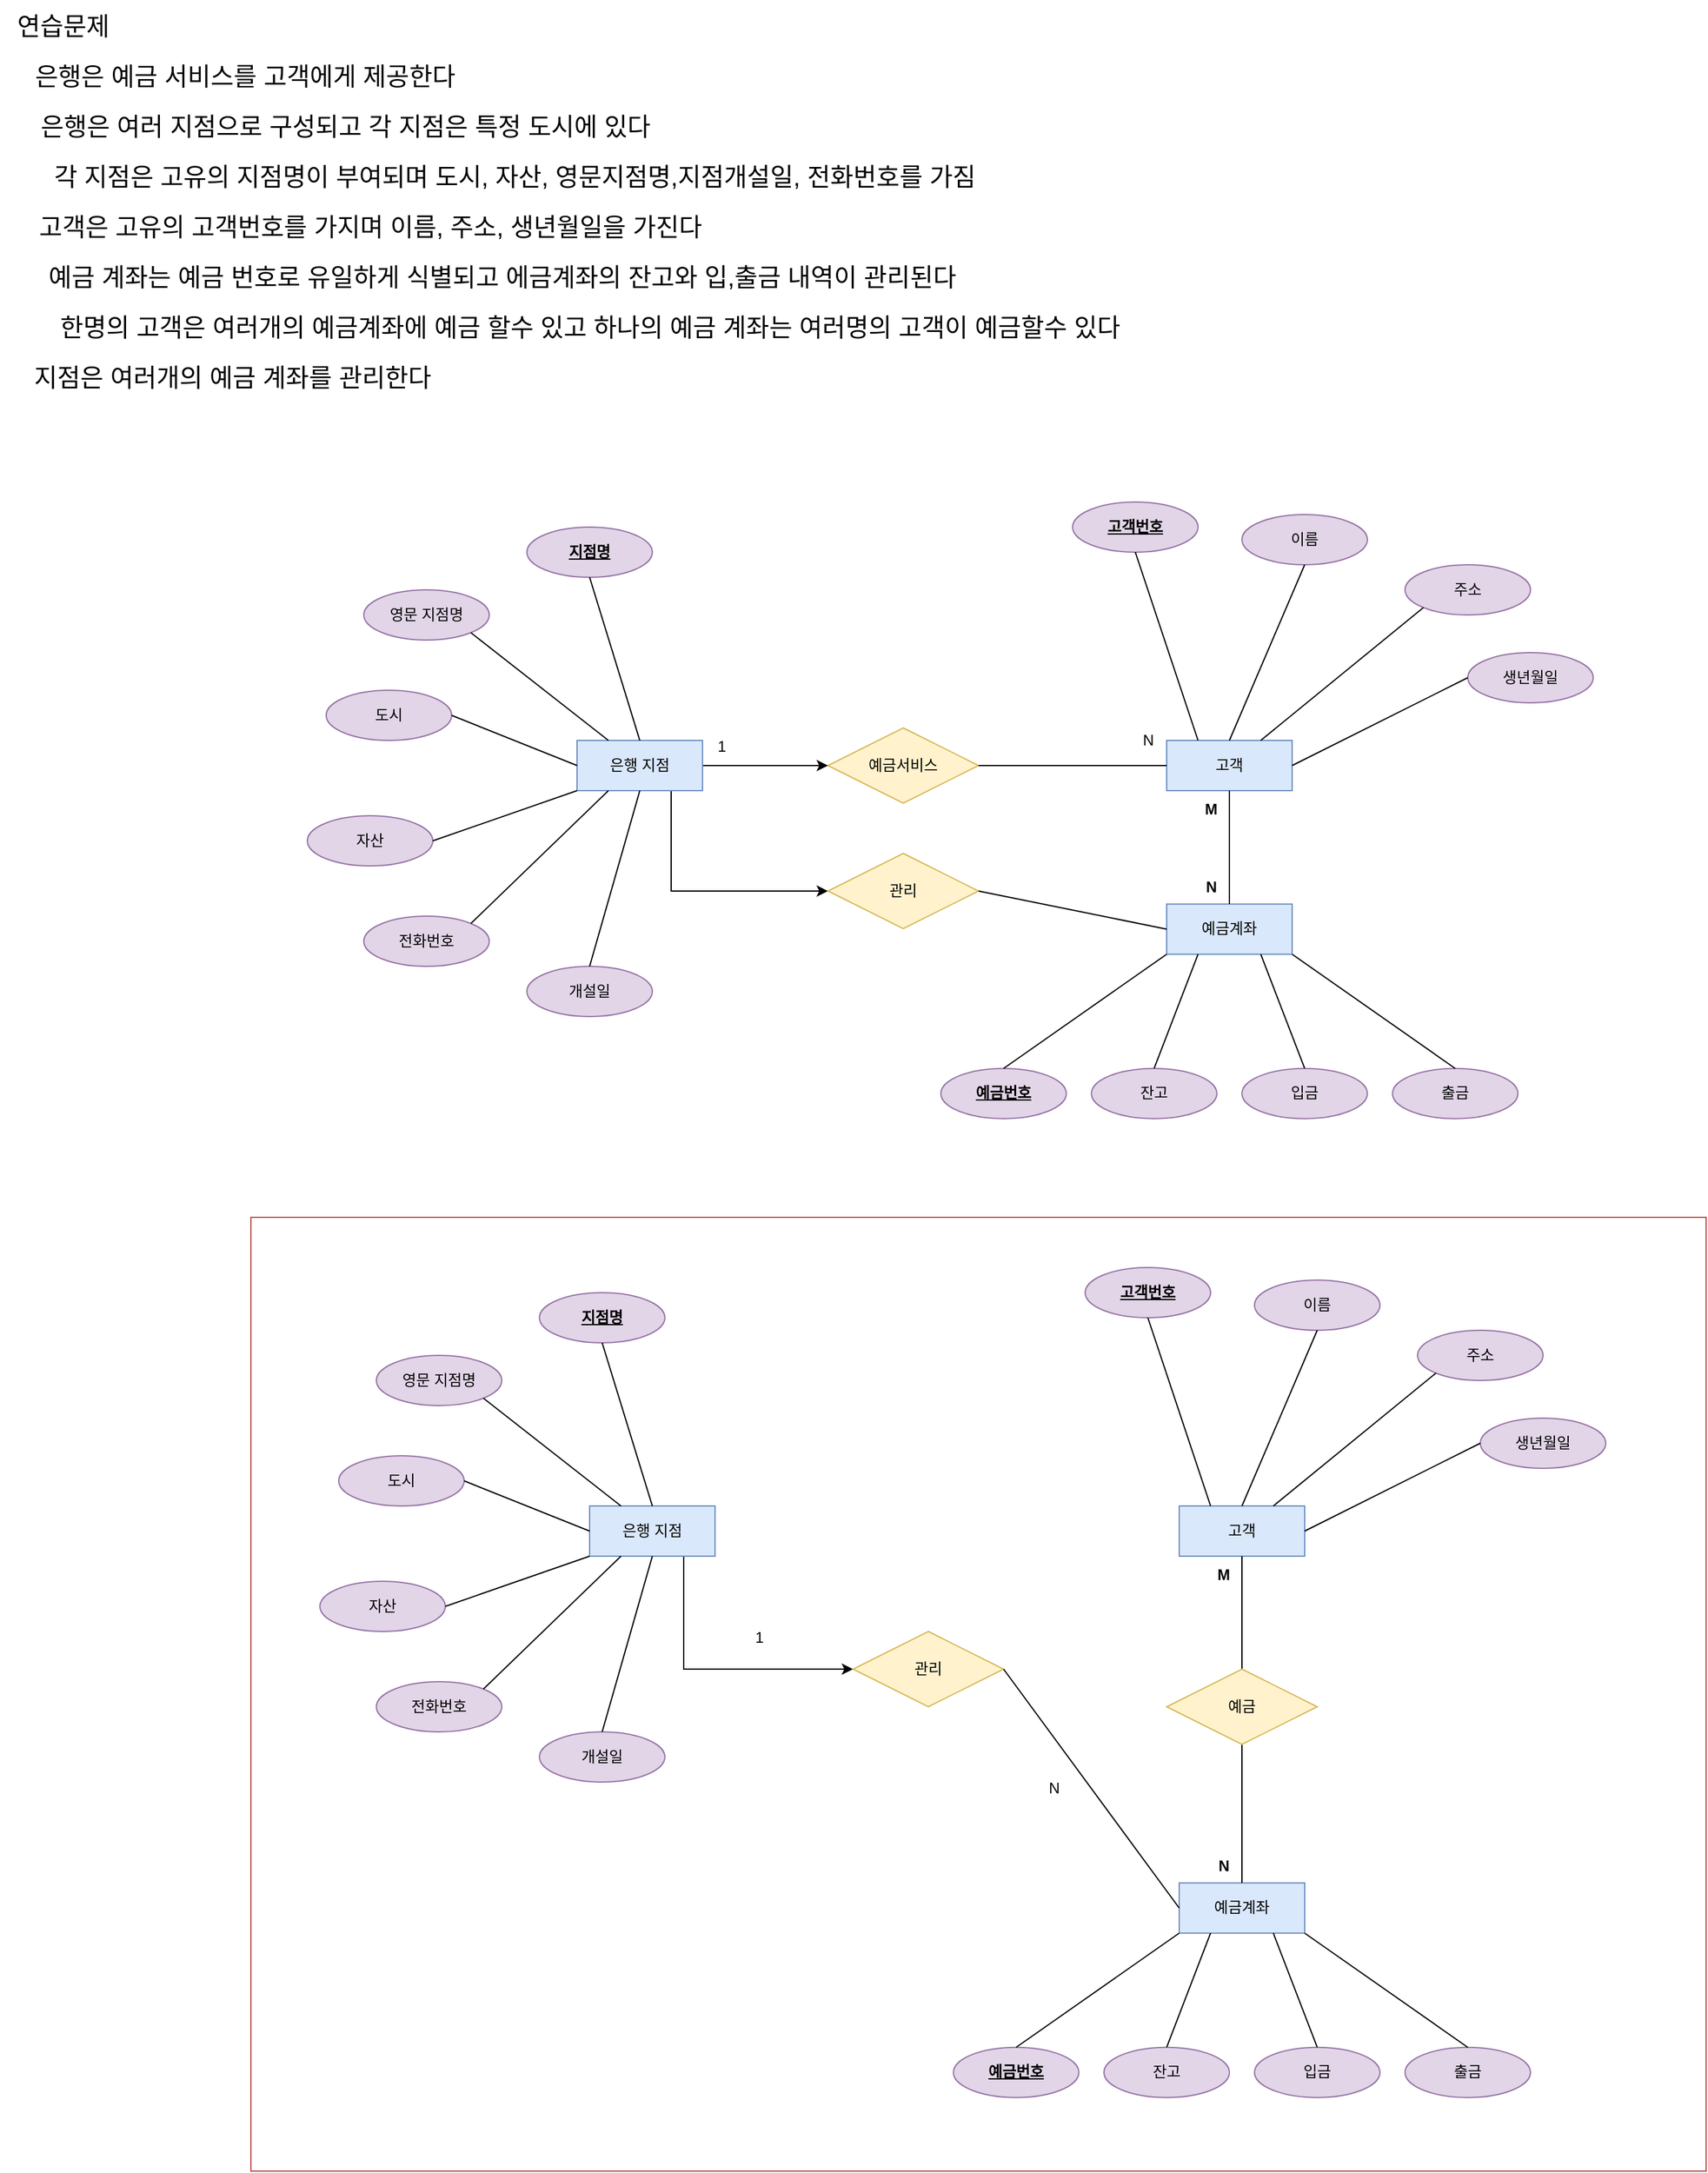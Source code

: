 <mxfile version="20.5.3" type="device"><diagram id="R2lEEEUBdFMjLlhIrx00" name="Page-1"><mxGraphModel dx="1673" dy="896" grid="1" gridSize="10" guides="1" tooltips="1" connect="1" arrows="1" fold="1" page="1" pageScale="1" pageWidth="3300" pageHeight="4681" math="0" shadow="0" extFonts="Permanent Marker^https://fonts.googleapis.com/css?family=Permanent+Marker"><root><mxCell id="0"/><mxCell id="1" parent="0"/><mxCell id="uGulUOJHrD2QQnaA0GOb-1" value="연습문제" style="text;html=1;align=center;verticalAlign=middle;resizable=0;points=[];autosize=1;strokeColor=none;fillColor=none;fontSize=20;" vertex="1" parent="1"><mxGeometry x="80" y="90" width="100" height="40" as="geometry"/></mxCell><mxCell id="uGulUOJHrD2QQnaA0GOb-2" value="은행은 예금 서비스를 고객에게 제공한다" style="text;html=1;align=center;verticalAlign=middle;resizable=0;points=[];autosize=1;strokeColor=none;fillColor=none;fontSize=20;" vertex="1" parent="1"><mxGeometry x="80" y="130" width="390" height="40" as="geometry"/></mxCell><mxCell id="uGulUOJHrD2QQnaA0GOb-3" value="은행은 여러 지점으로 구성되고 각 지점은 특정 도시에 있다" style="text;html=1;align=center;verticalAlign=middle;resizable=0;points=[];autosize=1;strokeColor=none;fillColor=none;fontSize=20;" vertex="1" parent="1"><mxGeometry x="80" y="170" width="550" height="40" as="geometry"/></mxCell><mxCell id="uGulUOJHrD2QQnaA0GOb-4" value="각 지점은 고유의 지점명이 부여되며 도시, 자산, 영문지점명,지점개설일, 전화번호를 가짐" style="text;html=1;align=center;verticalAlign=middle;resizable=0;points=[];autosize=1;strokeColor=none;fillColor=none;fontSize=20;" vertex="1" parent="1"><mxGeometry x="80" y="210" width="820" height="40" as="geometry"/></mxCell><mxCell id="uGulUOJHrD2QQnaA0GOb-5" value="고객은 고유의 고객번호를 가지며 이름, 주소, 생년월일을 가진다" style="text;html=1;align=center;verticalAlign=middle;resizable=0;points=[];autosize=1;strokeColor=none;fillColor=none;fontSize=20;" vertex="1" parent="1"><mxGeometry x="80" y="250" width="590" height="40" as="geometry"/></mxCell><mxCell id="uGulUOJHrD2QQnaA0GOb-6" value="예금 계좌는 예금 번호로 유일하게 식별되고 에금계좌의 잔고와 입,출금 내역이 관리된다" style="text;html=1;align=center;verticalAlign=middle;resizable=0;points=[];autosize=1;strokeColor=none;fillColor=none;fontSize=20;" vertex="1" parent="1"><mxGeometry x="80" y="290" width="800" height="40" as="geometry"/></mxCell><mxCell id="uGulUOJHrD2QQnaA0GOb-7" value="한명의 고객은 여러개의 예금계좌에 예금 할수 있고 하나의 예금 계좌는 여러명의 고객이 예금할수 있다" style="text;html=1;align=center;verticalAlign=middle;resizable=0;points=[];autosize=1;strokeColor=none;fillColor=none;fontSize=20;" vertex="1" parent="1"><mxGeometry x="80" y="330" width="940" height="40" as="geometry"/></mxCell><mxCell id="uGulUOJHrD2QQnaA0GOb-8" value="지점은 여러개의 예금 계좌를 관리한다" style="text;html=1;align=center;verticalAlign=middle;resizable=0;points=[];autosize=1;strokeColor=none;fillColor=none;fontSize=20;" vertex="1" parent="1"><mxGeometry x="80" y="370" width="370" height="40" as="geometry"/></mxCell><mxCell id="uGulUOJHrD2QQnaA0GOb-11" style="edgeStyle=orthogonalEdgeStyle;rounded=0;orthogonalLoop=1;jettySize=auto;html=1;exitX=0.5;exitY=1;exitDx=0;exitDy=0;fillColor=#e1d5e7;strokeColor=#9673a6;" edge="1" parent="1"><mxGeometry relative="1" as="geometry"><mxPoint x="250" y="761" as="sourcePoint"/><mxPoint x="250" y="761" as="targetPoint"/></mxGeometry></mxCell><mxCell id="uGulUOJHrD2QQnaA0GOb-15" value="고객" style="whiteSpace=wrap;html=1;align=center;fillColor=#dae8fc;strokeColor=#6c8ebf;" vertex="1" parent="1"><mxGeometry x="1010" y="680" width="100" height="40" as="geometry"/></mxCell><mxCell id="uGulUOJHrD2QQnaA0GOb-17" value="예금서비스" style="shape=rhombus;perimeter=rhombusPerimeter;whiteSpace=wrap;html=1;align=center;fillColor=#fff2cc;strokeColor=#d6b656;" vertex="1" parent="1"><mxGeometry x="740" y="670" width="120" height="60" as="geometry"/></mxCell><mxCell id="uGulUOJHrD2QQnaA0GOb-79" style="edgeStyle=orthogonalEdgeStyle;rounded=0;orthogonalLoop=1;jettySize=auto;html=1;entryX=0;entryY=0.5;entryDx=0;entryDy=0;" edge="1" parent="1" source="uGulUOJHrD2QQnaA0GOb-19" target="uGulUOJHrD2QQnaA0GOb-17"><mxGeometry relative="1" as="geometry"/></mxCell><mxCell id="uGulUOJHrD2QQnaA0GOb-223" style="edgeStyle=orthogonalEdgeStyle;rounded=0;orthogonalLoop=1;jettySize=auto;html=1;exitX=0.75;exitY=1;exitDx=0;exitDy=0;entryX=0;entryY=0.5;entryDx=0;entryDy=0;" edge="1" parent="1" source="uGulUOJHrD2QQnaA0GOb-19" target="uGulUOJHrD2QQnaA0GOb-224"><mxGeometry relative="1" as="geometry"><mxPoint x="730.059" y="780" as="targetPoint"/></mxGeometry></mxCell><mxCell id="uGulUOJHrD2QQnaA0GOb-19" value="은행 지점" style="whiteSpace=wrap;html=1;align=center;fillColor=#dae8fc;strokeColor=#6c8ebf;" vertex="1" parent="1"><mxGeometry x="540" y="680" width="100" height="40" as="geometry"/></mxCell><mxCell id="uGulUOJHrD2QQnaA0GOb-20" value="&lt;b&gt;지점명&lt;/b&gt;" style="ellipse;whiteSpace=wrap;html=1;align=center;fontStyle=4;fillColor=#e1d5e7;strokeColor=#9673a6;" vertex="1" parent="1"><mxGeometry x="500" y="510" width="100" height="40" as="geometry"/></mxCell><mxCell id="uGulUOJHrD2QQnaA0GOb-21" value="영문 지점명" style="ellipse;whiteSpace=wrap;html=1;align=center;fillColor=#e1d5e7;strokeColor=#9673a6;" vertex="1" parent="1"><mxGeometry x="370" y="560" width="100" height="40" as="geometry"/></mxCell><mxCell id="uGulUOJHrD2QQnaA0GOb-22" value="도시" style="ellipse;whiteSpace=wrap;html=1;align=center;fillColor=#e1d5e7;strokeColor=#9673a6;" vertex="1" parent="1"><mxGeometry x="340" y="640" width="100" height="40" as="geometry"/></mxCell><mxCell id="uGulUOJHrD2QQnaA0GOb-23" value="자산" style="ellipse;whiteSpace=wrap;html=1;align=center;fillColor=#e1d5e7;strokeColor=#9673a6;" vertex="1" parent="1"><mxGeometry x="325" y="740" width="100" height="40" as="geometry"/></mxCell><mxCell id="uGulUOJHrD2QQnaA0GOb-24" value="개설일" style="ellipse;whiteSpace=wrap;html=1;align=center;fillColor=#e1d5e7;strokeColor=#9673a6;" vertex="1" parent="1"><mxGeometry x="500" y="860" width="100" height="40" as="geometry"/></mxCell><mxCell id="uGulUOJHrD2QQnaA0GOb-25" value="전화번호" style="ellipse;whiteSpace=wrap;html=1;align=center;fillColor=#e1d5e7;strokeColor=#9673a6;" vertex="1" parent="1"><mxGeometry x="370" y="820" width="100" height="40" as="geometry"/></mxCell><mxCell id="uGulUOJHrD2QQnaA0GOb-28" value="" style="endArrow=none;html=1;rounded=0;entryX=0.5;entryY=0;entryDx=0;entryDy=0;exitX=0.5;exitY=1;exitDx=0;exitDy=0;" edge="1" parent="1" source="uGulUOJHrD2QQnaA0GOb-20" target="uGulUOJHrD2QQnaA0GOb-19"><mxGeometry relative="1" as="geometry"><mxPoint x="470" y="481" as="sourcePoint"/><mxPoint x="630" y="481" as="targetPoint"/></mxGeometry></mxCell><mxCell id="uGulUOJHrD2QQnaA0GOb-29" value="" style="endArrow=none;html=1;rounded=0;exitX=1;exitY=1;exitDx=0;exitDy=0;entryX=0.25;entryY=0;entryDx=0;entryDy=0;" edge="1" parent="1" source="uGulUOJHrD2QQnaA0GOb-21" target="uGulUOJHrD2QQnaA0GOb-19"><mxGeometry relative="1" as="geometry"><mxPoint x="325" y="561" as="sourcePoint"/><mxPoint x="480" y="680" as="targetPoint"/></mxGeometry></mxCell><mxCell id="uGulUOJHrD2QQnaA0GOb-34" value="" style="endArrow=none;html=1;rounded=0;exitX=1;exitY=0.5;exitDx=0;exitDy=0;entryX=0;entryY=0.5;entryDx=0;entryDy=0;" edge="1" parent="1" source="uGulUOJHrD2QQnaA0GOb-22" target="uGulUOJHrD2QQnaA0GOb-19"><mxGeometry relative="1" as="geometry"><mxPoint x="435" y="561" as="sourcePoint"/><mxPoint x="575" y="671" as="targetPoint"/></mxGeometry></mxCell><mxCell id="uGulUOJHrD2QQnaA0GOb-35" value="" style="endArrow=none;html=1;rounded=0;exitX=1;exitY=0;exitDx=0;exitDy=0;entryX=0.25;entryY=1;entryDx=0;entryDy=0;" edge="1" parent="1" source="uGulUOJHrD2QQnaA0GOb-25" target="uGulUOJHrD2QQnaA0GOb-19"><mxGeometry relative="1" as="geometry"><mxPoint x="445" y="571" as="sourcePoint"/><mxPoint x="585" y="681" as="targetPoint"/></mxGeometry></mxCell><mxCell id="uGulUOJHrD2QQnaA0GOb-36" value="" style="endArrow=none;html=1;rounded=0;exitX=1;exitY=0.5;exitDx=0;exitDy=0;entryX=0;entryY=1;entryDx=0;entryDy=0;" edge="1" parent="1" source="uGulUOJHrD2QQnaA0GOb-23" target="uGulUOJHrD2QQnaA0GOb-19"><mxGeometry relative="1" as="geometry"><mxPoint x="455" y="581" as="sourcePoint"/><mxPoint x="595" y="691" as="targetPoint"/></mxGeometry></mxCell><mxCell id="uGulUOJHrD2QQnaA0GOb-37" value="" style="endArrow=none;html=1;rounded=0;exitX=0.5;exitY=0;exitDx=0;exitDy=0;entryX=0.5;entryY=1;entryDx=0;entryDy=0;" edge="1" parent="1" source="uGulUOJHrD2QQnaA0GOb-24" target="uGulUOJHrD2QQnaA0GOb-19"><mxGeometry relative="1" as="geometry"><mxPoint x="465" y="591" as="sourcePoint"/><mxPoint x="605" y="701" as="targetPoint"/></mxGeometry></mxCell><mxCell id="uGulUOJHrD2QQnaA0GOb-38" value="&lt;b&gt;고객번호&lt;/b&gt;" style="ellipse;whiteSpace=wrap;html=1;align=center;fontStyle=4;fillColor=#e1d5e7;strokeColor=#9673a6;" vertex="1" parent="1"><mxGeometry x="935" y="490" width="100" height="40" as="geometry"/></mxCell><mxCell id="uGulUOJHrD2QQnaA0GOb-39" value="이름" style="ellipse;whiteSpace=wrap;html=1;align=center;fillColor=#e1d5e7;strokeColor=#9673a6;" vertex="1" parent="1"><mxGeometry x="1070" y="500" width="100" height="40" as="geometry"/></mxCell><mxCell id="uGulUOJHrD2QQnaA0GOb-40" value="주소" style="ellipse;whiteSpace=wrap;html=1;align=center;fillColor=#e1d5e7;strokeColor=#9673a6;" vertex="1" parent="1"><mxGeometry x="1200" y="540" width="100" height="40" as="geometry"/></mxCell><mxCell id="uGulUOJHrD2QQnaA0GOb-41" value="생년월일" style="ellipse;whiteSpace=wrap;html=1;align=center;fillColor=#e1d5e7;strokeColor=#9673a6;" vertex="1" parent="1"><mxGeometry x="1250" y="610" width="100" height="40" as="geometry"/></mxCell><mxCell id="uGulUOJHrD2QQnaA0GOb-45" value="" style="endArrow=none;html=1;rounded=0;entryX=0.5;entryY=1;entryDx=0;entryDy=0;exitX=0.25;exitY=0;exitDx=0;exitDy=0;" edge="1" parent="1" source="uGulUOJHrD2QQnaA0GOb-15" target="uGulUOJHrD2QQnaA0GOb-38"><mxGeometry width="50" height="50" relative="1" as="geometry"><mxPoint x="680" y="710" as="sourcePoint"/><mxPoint x="860" y="560" as="targetPoint"/></mxGeometry></mxCell><mxCell id="uGulUOJHrD2QQnaA0GOb-46" value="" style="endArrow=none;html=1;rounded=0;entryX=0;entryY=0.5;entryDx=0;entryDy=0;exitX=1;exitY=0.5;exitDx=0;exitDy=0;" edge="1" parent="1" source="uGulUOJHrD2QQnaA0GOb-15" target="uGulUOJHrD2QQnaA0GOb-41"><mxGeometry width="50" height="50" relative="1" as="geometry"><mxPoint x="1045.0" y="690" as="sourcePoint"/><mxPoint x="870.0" y="530" as="targetPoint"/></mxGeometry></mxCell><mxCell id="uGulUOJHrD2QQnaA0GOb-47" value="" style="endArrow=none;html=1;rounded=0;entryX=0;entryY=1;entryDx=0;entryDy=0;exitX=0.75;exitY=0;exitDx=0;exitDy=0;" edge="1" parent="1" source="uGulUOJHrD2QQnaA0GOb-15" target="uGulUOJHrD2QQnaA0GOb-40"><mxGeometry width="50" height="50" relative="1" as="geometry"><mxPoint x="1055.0" y="700" as="sourcePoint"/><mxPoint x="880.0" y="540" as="targetPoint"/></mxGeometry></mxCell><mxCell id="uGulUOJHrD2QQnaA0GOb-48" value="" style="endArrow=none;html=1;rounded=0;entryX=0.5;entryY=1;entryDx=0;entryDy=0;exitX=0.5;exitY=0;exitDx=0;exitDy=0;" edge="1" parent="1" source="uGulUOJHrD2QQnaA0GOb-15" target="uGulUOJHrD2QQnaA0GOb-39"><mxGeometry width="50" height="50" relative="1" as="geometry"><mxPoint x="1065.0" y="710" as="sourcePoint"/><mxPoint x="890.0" y="550" as="targetPoint"/></mxGeometry></mxCell><mxCell id="uGulUOJHrD2QQnaA0GOb-49" value="예금계좌" style="whiteSpace=wrap;html=1;align=center;fillColor=#dae8fc;strokeColor=#6c8ebf;" vertex="1" parent="1"><mxGeometry x="1010" y="810.36" width="100" height="40" as="geometry"/></mxCell><mxCell id="uGulUOJHrD2QQnaA0GOb-50" value="&lt;b&gt;예금번호&lt;/b&gt;" style="ellipse;whiteSpace=wrap;html=1;align=center;fontStyle=4;fillColor=#e1d5e7;strokeColor=#9673a6;" vertex="1" parent="1"><mxGeometry x="830" y="941.36" width="100" height="40" as="geometry"/></mxCell><mxCell id="uGulUOJHrD2QQnaA0GOb-52" value="잔고" style="ellipse;whiteSpace=wrap;html=1;align=center;fillColor=#e1d5e7;strokeColor=#9673a6;" vertex="1" parent="1"><mxGeometry x="950" y="941.36" width="100" height="40" as="geometry"/></mxCell><mxCell id="uGulUOJHrD2QQnaA0GOb-53" value="입금" style="ellipse;whiteSpace=wrap;html=1;align=center;fillColor=#e1d5e7;strokeColor=#9673a6;" vertex="1" parent="1"><mxGeometry x="1070" y="941.36" width="100" height="40" as="geometry"/></mxCell><mxCell id="uGulUOJHrD2QQnaA0GOb-54" value="출금" style="ellipse;whiteSpace=wrap;html=1;align=center;fillColor=#e1d5e7;strokeColor=#9673a6;" vertex="1" parent="1"><mxGeometry x="1190" y="941.36" width="100" height="40" as="geometry"/></mxCell><mxCell id="uGulUOJHrD2QQnaA0GOb-55" value="" style="endArrow=none;html=1;rounded=0;entryX=0;entryY=1;entryDx=0;entryDy=0;exitX=0.5;exitY=0;exitDx=0;exitDy=0;" edge="1" parent="1" source="uGulUOJHrD2QQnaA0GOb-50" target="uGulUOJHrD2QQnaA0GOb-49"><mxGeometry relative="1" as="geometry"><mxPoint x="620" y="711.36" as="sourcePoint"/><mxPoint x="780" y="711.36" as="targetPoint"/></mxGeometry></mxCell><mxCell id="uGulUOJHrD2QQnaA0GOb-56" value="" style="endArrow=none;html=1;rounded=0;entryX=0.25;entryY=1;entryDx=0;entryDy=0;exitX=0.5;exitY=0;exitDx=0;exitDy=0;" edge="1" parent="1" source="uGulUOJHrD2QQnaA0GOb-52" target="uGulUOJHrD2QQnaA0GOb-49"><mxGeometry relative="1" as="geometry"><mxPoint x="890.0" y="951.36" as="sourcePoint"/><mxPoint x="1020.0" y="860.36" as="targetPoint"/></mxGeometry></mxCell><mxCell id="uGulUOJHrD2QQnaA0GOb-57" value="" style="endArrow=none;html=1;rounded=0;entryX=0.75;entryY=1;entryDx=0;entryDy=0;exitX=0.5;exitY=0;exitDx=0;exitDy=0;" edge="1" parent="1" source="uGulUOJHrD2QQnaA0GOb-53" target="uGulUOJHrD2QQnaA0GOb-49"><mxGeometry relative="1" as="geometry"><mxPoint x="1010.0" y="951.36" as="sourcePoint"/><mxPoint x="1045.0" y="860.36" as="targetPoint"/></mxGeometry></mxCell><mxCell id="uGulUOJHrD2QQnaA0GOb-58" value="" style="endArrow=none;html=1;rounded=0;entryX=1;entryY=1;entryDx=0;entryDy=0;exitX=0.5;exitY=0;exitDx=0;exitDy=0;" edge="1" parent="1" source="uGulUOJHrD2QQnaA0GOb-54" target="uGulUOJHrD2QQnaA0GOb-49"><mxGeometry relative="1" as="geometry"><mxPoint x="1130.0" y="951.36" as="sourcePoint"/><mxPoint x="1095.0" y="860.36" as="targetPoint"/></mxGeometry></mxCell><mxCell id="uGulUOJHrD2QQnaA0GOb-59" value="" style="endArrow=none;html=1;rounded=0;entryX=0.5;entryY=0;entryDx=0;entryDy=0;exitX=0.5;exitY=1;exitDx=0;exitDy=0;" edge="1" parent="1" source="uGulUOJHrD2QQnaA0GOb-15" target="uGulUOJHrD2QQnaA0GOb-49"><mxGeometry relative="1" as="geometry"><mxPoint x="620" y="560" as="sourcePoint"/><mxPoint x="780" y="560" as="targetPoint"/></mxGeometry></mxCell><mxCell id="uGulUOJHrD2QQnaA0GOb-60" value="N" style="resizable=0;html=1;align=right;verticalAlign=bottom;fontStyle=1" connectable="0" vertex="1" parent="uGulUOJHrD2QQnaA0GOb-59"><mxGeometry x="1" relative="1" as="geometry"><mxPoint x="-10" y="-5" as="offset"/></mxGeometry></mxCell><mxCell id="uGulUOJHrD2QQnaA0GOb-61" value="&lt;b&gt;M&lt;/b&gt;" style="text;html=1;align=center;verticalAlign=middle;resizable=0;points=[];autosize=1;strokeColor=none;fillColor=none;" vertex="1" parent="1"><mxGeometry x="1030" y="720" width="30" height="30" as="geometry"/></mxCell><mxCell id="uGulUOJHrD2QQnaA0GOb-63" value="" style="endArrow=none;html=1;rounded=0;entryX=0;entryY=0.5;entryDx=0;entryDy=0;exitX=1;exitY=0.5;exitDx=0;exitDy=0;" edge="1" parent="1" source="uGulUOJHrD2QQnaA0GOb-17" target="uGulUOJHrD2QQnaA0GOb-15"><mxGeometry relative="1" as="geometry"><mxPoint x="640" y="590" as="sourcePoint"/><mxPoint x="800" y="590" as="targetPoint"/></mxGeometry></mxCell><mxCell id="uGulUOJHrD2QQnaA0GOb-224" value="관리" style="shape=rhombus;perimeter=rhombusPerimeter;whiteSpace=wrap;html=1;align=center;fillColor=#fff2cc;strokeColor=#d6b656;" vertex="1" parent="1"><mxGeometry x="740" y="770" width="120" height="60" as="geometry"/></mxCell><mxCell id="uGulUOJHrD2QQnaA0GOb-225" value="" style="endArrow=none;html=1;rounded=0;entryX=0;entryY=0.5;entryDx=0;entryDy=0;exitX=1;exitY=0.5;exitDx=0;exitDy=0;" edge="1" parent="1" source="uGulUOJHrD2QQnaA0GOb-224" target="uGulUOJHrD2QQnaA0GOb-49"><mxGeometry relative="1" as="geometry"><mxPoint x="870.0" y="710" as="sourcePoint"/><mxPoint x="1020.0" y="710" as="targetPoint"/></mxGeometry></mxCell><mxCell id="uGulUOJHrD2QQnaA0GOb-226" value="1" style="text;html=1;align=center;verticalAlign=middle;resizable=0;points=[];autosize=1;strokeColor=none;fillColor=none;" vertex="1" parent="1"><mxGeometry x="640" y="670" width="30" height="30" as="geometry"/></mxCell><mxCell id="uGulUOJHrD2QQnaA0GOb-227" value="N" style="text;html=1;align=center;verticalAlign=middle;resizable=0;points=[];autosize=1;strokeColor=none;fillColor=none;" vertex="1" parent="1"><mxGeometry x="980" y="665" width="30" height="30" as="geometry"/></mxCell><mxCell id="uGulUOJHrD2QQnaA0GOb-228" style="edgeStyle=orthogonalEdgeStyle;rounded=0;orthogonalLoop=1;jettySize=auto;html=1;exitX=0.5;exitY=1;exitDx=0;exitDy=0;fillColor=#e1d5e7;strokeColor=#9673a6;" edge="1" parent="1"><mxGeometry relative="1" as="geometry"><mxPoint x="260" y="1371" as="sourcePoint"/><mxPoint x="260" y="1371" as="targetPoint"/></mxGeometry></mxCell><mxCell id="uGulUOJHrD2QQnaA0GOb-229" value="고객" style="whiteSpace=wrap;html=1;align=center;fillColor=#dae8fc;strokeColor=#6c8ebf;" vertex="1" parent="1"><mxGeometry x="1020" y="1290" width="100" height="40" as="geometry"/></mxCell><mxCell id="uGulUOJHrD2QQnaA0GOb-232" style="edgeStyle=orthogonalEdgeStyle;rounded=0;orthogonalLoop=1;jettySize=auto;html=1;exitX=0.75;exitY=1;exitDx=0;exitDy=0;entryX=0;entryY=0.5;entryDx=0;entryDy=0;" edge="1" parent="1" source="uGulUOJHrD2QQnaA0GOb-233" target="uGulUOJHrD2QQnaA0GOb-267"><mxGeometry relative="1" as="geometry"><mxPoint x="740.059" y="1390" as="targetPoint"/></mxGeometry></mxCell><mxCell id="uGulUOJHrD2QQnaA0GOb-233" value="은행 지점" style="whiteSpace=wrap;html=1;align=center;fillColor=#dae8fc;strokeColor=#6c8ebf;" vertex="1" parent="1"><mxGeometry x="550" y="1290" width="100" height="40" as="geometry"/></mxCell><mxCell id="uGulUOJHrD2QQnaA0GOb-234" value="&lt;b&gt;지점명&lt;/b&gt;" style="ellipse;whiteSpace=wrap;html=1;align=center;fontStyle=4;fillColor=#e1d5e7;strokeColor=#9673a6;" vertex="1" parent="1"><mxGeometry x="510" y="1120" width="100" height="40" as="geometry"/></mxCell><mxCell id="uGulUOJHrD2QQnaA0GOb-235" value="영문 지점명" style="ellipse;whiteSpace=wrap;html=1;align=center;fillColor=#e1d5e7;strokeColor=#9673a6;" vertex="1" parent="1"><mxGeometry x="380" y="1170" width="100" height="40" as="geometry"/></mxCell><mxCell id="uGulUOJHrD2QQnaA0GOb-236" value="도시" style="ellipse;whiteSpace=wrap;html=1;align=center;fillColor=#e1d5e7;strokeColor=#9673a6;" vertex="1" parent="1"><mxGeometry x="350" y="1250" width="100" height="40" as="geometry"/></mxCell><mxCell id="uGulUOJHrD2QQnaA0GOb-237" value="자산" style="ellipse;whiteSpace=wrap;html=1;align=center;fillColor=#e1d5e7;strokeColor=#9673a6;" vertex="1" parent="1"><mxGeometry x="335" y="1350" width="100" height="40" as="geometry"/></mxCell><mxCell id="uGulUOJHrD2QQnaA0GOb-238" value="개설일" style="ellipse;whiteSpace=wrap;html=1;align=center;fillColor=#e1d5e7;strokeColor=#9673a6;" vertex="1" parent="1"><mxGeometry x="510" y="1470" width="100" height="40" as="geometry"/></mxCell><mxCell id="uGulUOJHrD2QQnaA0GOb-239" value="전화번호" style="ellipse;whiteSpace=wrap;html=1;align=center;fillColor=#e1d5e7;strokeColor=#9673a6;" vertex="1" parent="1"><mxGeometry x="380" y="1430" width="100" height="40" as="geometry"/></mxCell><mxCell id="uGulUOJHrD2QQnaA0GOb-240" value="" style="endArrow=none;html=1;rounded=0;entryX=0.5;entryY=0;entryDx=0;entryDy=0;exitX=0.5;exitY=1;exitDx=0;exitDy=0;" edge="1" parent="1" source="uGulUOJHrD2QQnaA0GOb-234" target="uGulUOJHrD2QQnaA0GOb-233"><mxGeometry relative="1" as="geometry"><mxPoint x="480" y="1091" as="sourcePoint"/><mxPoint x="640" y="1091" as="targetPoint"/></mxGeometry></mxCell><mxCell id="uGulUOJHrD2QQnaA0GOb-241" value="" style="endArrow=none;html=1;rounded=0;exitX=1;exitY=1;exitDx=0;exitDy=0;entryX=0.25;entryY=0;entryDx=0;entryDy=0;" edge="1" parent="1" source="uGulUOJHrD2QQnaA0GOb-235" target="uGulUOJHrD2QQnaA0GOb-233"><mxGeometry relative="1" as="geometry"><mxPoint x="335" y="1171" as="sourcePoint"/><mxPoint x="490" y="1290" as="targetPoint"/></mxGeometry></mxCell><mxCell id="uGulUOJHrD2QQnaA0GOb-242" value="" style="endArrow=none;html=1;rounded=0;exitX=1;exitY=0.5;exitDx=0;exitDy=0;entryX=0;entryY=0.5;entryDx=0;entryDy=0;" edge="1" parent="1" source="uGulUOJHrD2QQnaA0GOb-236" target="uGulUOJHrD2QQnaA0GOb-233"><mxGeometry relative="1" as="geometry"><mxPoint x="445" y="1171" as="sourcePoint"/><mxPoint x="585" y="1281" as="targetPoint"/></mxGeometry></mxCell><mxCell id="uGulUOJHrD2QQnaA0GOb-243" value="" style="endArrow=none;html=1;rounded=0;exitX=1;exitY=0;exitDx=0;exitDy=0;entryX=0.25;entryY=1;entryDx=0;entryDy=0;" edge="1" parent="1" source="uGulUOJHrD2QQnaA0GOb-239" target="uGulUOJHrD2QQnaA0GOb-233"><mxGeometry relative="1" as="geometry"><mxPoint x="455" y="1181" as="sourcePoint"/><mxPoint x="595" y="1291" as="targetPoint"/></mxGeometry></mxCell><mxCell id="uGulUOJHrD2QQnaA0GOb-244" value="" style="endArrow=none;html=1;rounded=0;exitX=1;exitY=0.5;exitDx=0;exitDy=0;entryX=0;entryY=1;entryDx=0;entryDy=0;" edge="1" parent="1" source="uGulUOJHrD2QQnaA0GOb-237" target="uGulUOJHrD2QQnaA0GOb-233"><mxGeometry relative="1" as="geometry"><mxPoint x="465" y="1191" as="sourcePoint"/><mxPoint x="605" y="1301" as="targetPoint"/></mxGeometry></mxCell><mxCell id="uGulUOJHrD2QQnaA0GOb-245" value="" style="endArrow=none;html=1;rounded=0;exitX=0.5;exitY=0;exitDx=0;exitDy=0;entryX=0.5;entryY=1;entryDx=0;entryDy=0;" edge="1" parent="1" source="uGulUOJHrD2QQnaA0GOb-238" target="uGulUOJHrD2QQnaA0GOb-233"><mxGeometry relative="1" as="geometry"><mxPoint x="475" y="1201" as="sourcePoint"/><mxPoint x="615" y="1311" as="targetPoint"/></mxGeometry></mxCell><mxCell id="uGulUOJHrD2QQnaA0GOb-246" value="&lt;b&gt;고객번호&lt;/b&gt;" style="ellipse;whiteSpace=wrap;html=1;align=center;fontStyle=4;fillColor=#e1d5e7;strokeColor=#9673a6;" vertex="1" parent="1"><mxGeometry x="945" y="1100" width="100" height="40" as="geometry"/></mxCell><mxCell id="uGulUOJHrD2QQnaA0GOb-247" value="이름" style="ellipse;whiteSpace=wrap;html=1;align=center;fillColor=#e1d5e7;strokeColor=#9673a6;" vertex="1" parent="1"><mxGeometry x="1080" y="1110" width="100" height="40" as="geometry"/></mxCell><mxCell id="uGulUOJHrD2QQnaA0GOb-248" value="주소" style="ellipse;whiteSpace=wrap;html=1;align=center;fillColor=#e1d5e7;strokeColor=#9673a6;" vertex="1" parent="1"><mxGeometry x="1210" y="1150" width="100" height="40" as="geometry"/></mxCell><mxCell id="uGulUOJHrD2QQnaA0GOb-249" value="생년월일" style="ellipse;whiteSpace=wrap;html=1;align=center;fillColor=#e1d5e7;strokeColor=#9673a6;" vertex="1" parent="1"><mxGeometry x="1260" y="1220" width="100" height="40" as="geometry"/></mxCell><mxCell id="uGulUOJHrD2QQnaA0GOb-250" value="" style="endArrow=none;html=1;rounded=0;entryX=0.5;entryY=1;entryDx=0;entryDy=0;exitX=0.25;exitY=0;exitDx=0;exitDy=0;" edge="1" parent="1" source="uGulUOJHrD2QQnaA0GOb-229" target="uGulUOJHrD2QQnaA0GOb-246"><mxGeometry width="50" height="50" relative="1" as="geometry"><mxPoint x="690" y="1320" as="sourcePoint"/><mxPoint x="870" y="1170" as="targetPoint"/></mxGeometry></mxCell><mxCell id="uGulUOJHrD2QQnaA0GOb-251" value="" style="endArrow=none;html=1;rounded=0;entryX=0;entryY=0.5;entryDx=0;entryDy=0;exitX=1;exitY=0.5;exitDx=0;exitDy=0;" edge="1" parent="1" source="uGulUOJHrD2QQnaA0GOb-229" target="uGulUOJHrD2QQnaA0GOb-249"><mxGeometry width="50" height="50" relative="1" as="geometry"><mxPoint x="1055.0" y="1300" as="sourcePoint"/><mxPoint x="880.0" y="1140" as="targetPoint"/></mxGeometry></mxCell><mxCell id="uGulUOJHrD2QQnaA0GOb-252" value="" style="endArrow=none;html=1;rounded=0;entryX=0;entryY=1;entryDx=0;entryDy=0;exitX=0.75;exitY=0;exitDx=0;exitDy=0;" edge="1" parent="1" source="uGulUOJHrD2QQnaA0GOb-229" target="uGulUOJHrD2QQnaA0GOb-248"><mxGeometry width="50" height="50" relative="1" as="geometry"><mxPoint x="1065.0" y="1310" as="sourcePoint"/><mxPoint x="890.0" y="1150" as="targetPoint"/></mxGeometry></mxCell><mxCell id="uGulUOJHrD2QQnaA0GOb-253" value="" style="endArrow=none;html=1;rounded=0;entryX=0.5;entryY=1;entryDx=0;entryDy=0;exitX=0.5;exitY=0;exitDx=0;exitDy=0;" edge="1" parent="1" source="uGulUOJHrD2QQnaA0GOb-229" target="uGulUOJHrD2QQnaA0GOb-247"><mxGeometry width="50" height="50" relative="1" as="geometry"><mxPoint x="1075.0" y="1320" as="sourcePoint"/><mxPoint x="900.0" y="1160" as="targetPoint"/></mxGeometry></mxCell><mxCell id="uGulUOJHrD2QQnaA0GOb-254" value="예금계좌" style="whiteSpace=wrap;html=1;align=center;fillColor=#dae8fc;strokeColor=#6c8ebf;" vertex="1" parent="1"><mxGeometry x="1020" y="1590.36" width="100" height="40" as="geometry"/></mxCell><mxCell id="uGulUOJHrD2QQnaA0GOb-255" value="&lt;b&gt;예금번호&lt;/b&gt;" style="ellipse;whiteSpace=wrap;html=1;align=center;fontStyle=4;fillColor=#e1d5e7;strokeColor=#9673a6;" vertex="1" parent="1"><mxGeometry x="840" y="1721.36" width="100" height="40" as="geometry"/></mxCell><mxCell id="uGulUOJHrD2QQnaA0GOb-256" value="잔고" style="ellipse;whiteSpace=wrap;html=1;align=center;fillColor=#e1d5e7;strokeColor=#9673a6;" vertex="1" parent="1"><mxGeometry x="960" y="1721.36" width="100" height="40" as="geometry"/></mxCell><mxCell id="uGulUOJHrD2QQnaA0GOb-257" value="입금" style="ellipse;whiteSpace=wrap;html=1;align=center;fillColor=#e1d5e7;strokeColor=#9673a6;" vertex="1" parent="1"><mxGeometry x="1080" y="1721.36" width="100" height="40" as="geometry"/></mxCell><mxCell id="uGulUOJHrD2QQnaA0GOb-258" value="출금" style="ellipse;whiteSpace=wrap;html=1;align=center;fillColor=#e1d5e7;strokeColor=#9673a6;" vertex="1" parent="1"><mxGeometry x="1200" y="1721.36" width="100" height="40" as="geometry"/></mxCell><mxCell id="uGulUOJHrD2QQnaA0GOb-259" value="" style="endArrow=none;html=1;rounded=0;entryX=0;entryY=1;entryDx=0;entryDy=0;exitX=0.5;exitY=0;exitDx=0;exitDy=0;" edge="1" parent="1" source="uGulUOJHrD2QQnaA0GOb-255" target="uGulUOJHrD2QQnaA0GOb-254"><mxGeometry relative="1" as="geometry"><mxPoint x="630" y="1491.36" as="sourcePoint"/><mxPoint x="790" y="1491.36" as="targetPoint"/></mxGeometry></mxCell><mxCell id="uGulUOJHrD2QQnaA0GOb-260" value="" style="endArrow=none;html=1;rounded=0;entryX=0.25;entryY=1;entryDx=0;entryDy=0;exitX=0.5;exitY=0;exitDx=0;exitDy=0;" edge="1" parent="1" source="uGulUOJHrD2QQnaA0GOb-256" target="uGulUOJHrD2QQnaA0GOb-254"><mxGeometry relative="1" as="geometry"><mxPoint x="900.0" y="1731.36" as="sourcePoint"/><mxPoint x="1030.0" y="1640.36" as="targetPoint"/></mxGeometry></mxCell><mxCell id="uGulUOJHrD2QQnaA0GOb-261" value="" style="endArrow=none;html=1;rounded=0;entryX=0.75;entryY=1;entryDx=0;entryDy=0;exitX=0.5;exitY=0;exitDx=0;exitDy=0;" edge="1" parent="1" source="uGulUOJHrD2QQnaA0GOb-257" target="uGulUOJHrD2QQnaA0GOb-254"><mxGeometry relative="1" as="geometry"><mxPoint x="1020.0" y="1731.36" as="sourcePoint"/><mxPoint x="1055.0" y="1640.36" as="targetPoint"/></mxGeometry></mxCell><mxCell id="uGulUOJHrD2QQnaA0GOb-262" value="" style="endArrow=none;html=1;rounded=0;entryX=1;entryY=1;entryDx=0;entryDy=0;exitX=0.5;exitY=0;exitDx=0;exitDy=0;" edge="1" parent="1" source="uGulUOJHrD2QQnaA0GOb-258" target="uGulUOJHrD2QQnaA0GOb-254"><mxGeometry relative="1" as="geometry"><mxPoint x="1140.0" y="1731.36" as="sourcePoint"/><mxPoint x="1105.0" y="1640.36" as="targetPoint"/></mxGeometry></mxCell><mxCell id="uGulUOJHrD2QQnaA0GOb-263" value="" style="endArrow=none;html=1;rounded=0;entryX=0.5;entryY=0;entryDx=0;entryDy=0;exitX=0.5;exitY=1;exitDx=0;exitDy=0;" edge="1" parent="1" source="uGulUOJHrD2QQnaA0GOb-229" target="uGulUOJHrD2QQnaA0GOb-254"><mxGeometry relative="1" as="geometry"><mxPoint x="630" y="1170" as="sourcePoint"/><mxPoint x="790" y="1170" as="targetPoint"/></mxGeometry></mxCell><mxCell id="uGulUOJHrD2QQnaA0GOb-264" value="N" style="resizable=0;html=1;align=right;verticalAlign=bottom;fontStyle=1" connectable="0" vertex="1" parent="uGulUOJHrD2QQnaA0GOb-263"><mxGeometry x="1" relative="1" as="geometry"><mxPoint x="-10" y="-5" as="offset"/></mxGeometry></mxCell><mxCell id="uGulUOJHrD2QQnaA0GOb-265" value="&lt;b&gt;M&lt;/b&gt;" style="text;html=1;align=center;verticalAlign=middle;resizable=0;points=[];autosize=1;strokeColor=none;fillColor=none;" vertex="1" parent="1"><mxGeometry x="1040" y="1330" width="30" height="30" as="geometry"/></mxCell><mxCell id="uGulUOJHrD2QQnaA0GOb-267" value="관리" style="shape=rhombus;perimeter=rhombusPerimeter;whiteSpace=wrap;html=1;align=center;fillColor=#fff2cc;strokeColor=#d6b656;" vertex="1" parent="1"><mxGeometry x="760" y="1390" width="120" height="60" as="geometry"/></mxCell><mxCell id="uGulUOJHrD2QQnaA0GOb-268" value="" style="endArrow=none;html=1;rounded=0;entryX=0;entryY=0.5;entryDx=0;entryDy=0;exitX=1;exitY=0.5;exitDx=0;exitDy=0;" edge="1" parent="1" source="uGulUOJHrD2QQnaA0GOb-267" target="uGulUOJHrD2QQnaA0GOb-254"><mxGeometry relative="1" as="geometry"><mxPoint x="880.0" y="1490" as="sourcePoint"/><mxPoint x="1030.0" y="1490" as="targetPoint"/></mxGeometry></mxCell><mxCell id="uGulUOJHrD2QQnaA0GOb-269" value="1" style="text;html=1;align=center;verticalAlign=middle;resizable=0;points=[];autosize=1;strokeColor=none;fillColor=none;" vertex="1" parent="1"><mxGeometry x="670" y="1380" width="30" height="30" as="geometry"/></mxCell><mxCell id="uGulUOJHrD2QQnaA0GOb-270" value="N" style="text;html=1;align=center;verticalAlign=middle;resizable=0;points=[];autosize=1;strokeColor=none;fillColor=none;" vertex="1" parent="1"><mxGeometry x="905" y="1500" width="30" height="30" as="geometry"/></mxCell><mxCell id="uGulUOJHrD2QQnaA0GOb-271" value="예금" style="shape=rhombus;perimeter=rhombusPerimeter;whiteSpace=wrap;html=1;align=center;fillColor=#fff2cc;strokeColor=#d6b656;" vertex="1" parent="1"><mxGeometry x="1010" y="1420" width="120" height="60" as="geometry"/></mxCell><mxCell id="uGulUOJHrD2QQnaA0GOb-272" value="" style="rounded=0;whiteSpace=wrap;html=1;fillColor=none;strokeColor=#b85450;" vertex="1" parent="1"><mxGeometry x="280" y="1060" width="1160" height="760" as="geometry"/></mxCell></root></mxGraphModel></diagram></mxfile>